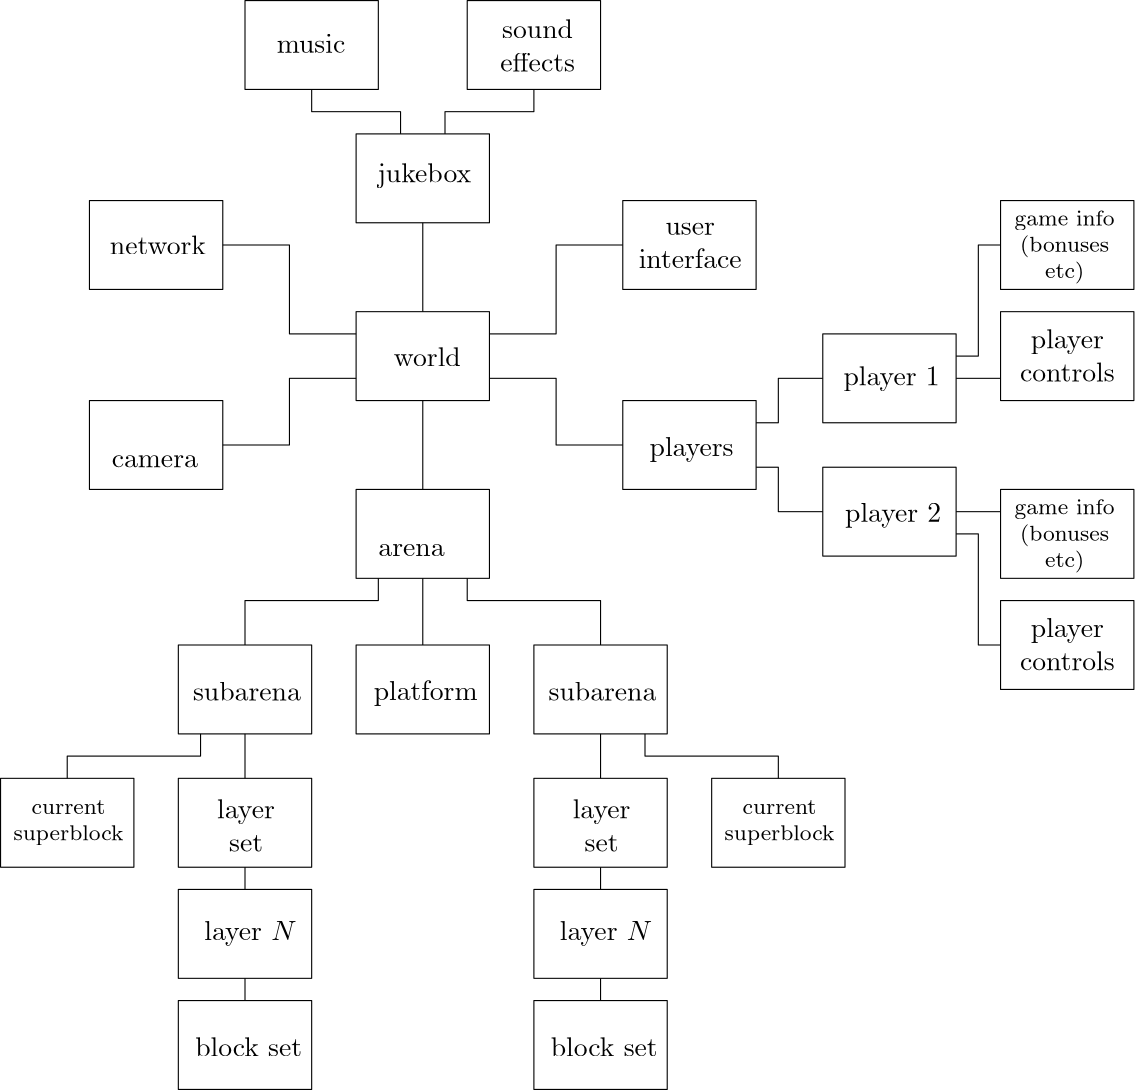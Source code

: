<?xml version="1.0"?>
<!DOCTYPE ipe SYSTEM "ipe.dtd">
<ipe version="70005" creator="Ipe 7.1.2">
<info created="D:20130303120440" modified="D:20130303121906"/>
<ipestyle name="userConfig">
<symbol name="arrow/arc(spx)">
<path stroke="sym-stroke" fill="sym-stroke" pen="sym-pen">
0 0 m
-1 0.333 l
-1 -0.333 l
h
</path>
</symbol>
<symbol name="arrow/farc(spx)">
<path stroke="sym-stroke" fill="white" pen="sym-pen">
0 0 m
-1 0.333 l
-1 -0.333 l
h
</path>
</symbol>
<symbol name="mark/circle(sx)" transformations="translations">
<path fill="sym-stroke">
0.6 0 0 0.6 0 0 e
0.4 0 0 0.4 0 0 e
</path>
</symbol>
<symbol name="mark/disk(sx)" transformations="translations">
<path fill="sym-stroke">
0.6 0 0 0.6 0 0 e
</path>
</symbol>
<symbol name="mark/fdisk(sfx)" transformations="translations">
<group>
<path fill="sym-fill">
0.5 0 0 0.5 0 0 e
</path>
<path fill="sym-stroke" fillrule="eofill">
0.6 0 0 0.6 0 0 e
0.4 0 0 0.4 0 0 e
</path>
</group>
</symbol>
<symbol name="mark/box(sx)" transformations="translations">
<path fill="sym-stroke" fillrule="eofill">
-0.6 -0.6 m
0.6 -0.6 l
0.6 0.6 l
-0.6 0.6 l
h
-0.4 -0.4 m
0.4 -0.4 l
0.4 0.4 l
-0.4 0.4 l
h
</path>
</symbol>
<symbol name="mark/square(sx)" transformations="translations">
<path fill="sym-stroke">
-0.6 -0.6 m
0.6 -0.6 l
0.6 0.6 l
-0.6 0.6 l
h
</path>
</symbol>
<symbol name="mark/fsquare(sfx)" transformations="translations">
<group>
<path fill="sym-fill">
-0.5 -0.5 m
0.5 -0.5 l
0.5 0.5 l
-0.5 0.5 l
h
</path>
<path fill="sym-stroke" fillrule="eofill">
-0.6 -0.6 m
0.6 -0.6 l
0.6 0.6 l
-0.6 0.6 l
h
-0.4 -0.4 m
0.4 -0.4 l
0.4 0.4 l
-0.4 0.4 l
h
</path>
</group>
</symbol>
<symbol name="mark/cross(sx)" transformations="translations">
<group>
<path fill="sym-stroke">
-0.43 -0.57 m
0.57 0.43 l
0.43 0.57 l
-0.57 -0.43 l
h
</path>
<path fill="sym-stroke">
-0.43 0.57 m
0.57 -0.43 l
0.43 -0.57 l
-0.57 0.43 l
h
</path>
</group>
</symbol>
<symbol name="arrow/fnormal(spx)">
<path stroke="sym-stroke" fill="white" pen="sym-pen">
0 0 m
-1 0.333 l
-1 -0.333 l
h
</path>
</symbol>
<symbol name="arrow/pointed(spx)">
<path stroke="sym-stroke" fill="sym-stroke" pen="sym-pen">
0 0 m
-1 0.333 l
-0.8 0 l
-1 -0.333 l
h
</path>
</symbol>
<symbol name="arrow/fpointed(spx)">
<path stroke="sym-stroke" fill="white" pen="sym-pen">
0 0 m
-1 0.333 l
-0.8 0 l
-1 -0.333 l
h
</path>
</symbol>
<symbol name="arrow/linear(spx)">
<path stroke="sym-stroke" pen="sym-pen">
-1 0.333 m
0 0 l
-1 -0.333 l
</path>
</symbol>
<symbol name="arrow/fdouble(spx)">
<path stroke="sym-stroke" fill="white" pen="sym-pen">
0 0 m
-1 0.333 l
-1 -0.333 l
h
-1 0 m
-2 0.333 l
-2 -0.333 l
h
</path>
</symbol>
<symbol name="arrow/double(spx)">
<path stroke="sym-stroke" fill="sym-stroke" pen="sym-pen">
0 0 m
-1 0.333 l
-1 -0.333 l
h
-1 0 m
-2 0.333 l
-2 -0.333 l
h
</path>
</symbol>
<pen name="heavier" value="0.8"/>
<pen name="fat" value="1.2"/>
<pen name="ultrafat" value="2"/>
<pen name="monstrous" value="4"/>
<symbolsize name="large" value="5"/>
<symbolsize name="small" value="2"/>
<symbolsize name="tiny" value="1.1"/>
<arrowsize name="large" value="10"/>
<arrowsize name="small" value="5"/>
<arrowsize name="tiny" value="3"/>
<color name="red" value="1 0 0"/>
<color name="green" value="0 1 0"/>
<color name="blue" value="0 0 1"/>
<color name="yellow" value="1 1 0"/>
<color name="orange" value="1 0.647 0"/>
<color name="gold" value="1 0.843 0"/>
<color name="purple" value="0.627 0.125 0.941"/>
<color name="gray" value="0.745"/>
<color name="brown" value="0.647 0.165 0.165"/>
<color name="navy" value="0 0 0.502"/>
<color name="pink" value="1 0.753 0.796"/>
<color name="seagreen" value="0.18 0.545 0.341"/>
<color name="turquoise" value="0.251 0.878 0.816"/>
<color name="violet" value="0.933 0.51 0.933"/>
<color name="darkblue" value="0 0 0.545"/>
<color name="darkcyan" value="0 0.545 0.545"/>
<color name="darkgray" value="0.663"/>
<color name="darkgreen" value="0 0.392 0"/>
<color name="darkmagenta" value="0.545 0 0.545"/>
<color name="darkorange" value="1 0.549 0"/>
<color name="darkred" value="0.545 0 0"/>
<color name="lightblue" value="0.678 0.847 0.902"/>
<color name="lightcyan" value="0.878 1 1"/>
<color name="lightgray" value="0.827"/>
<color name="lightgreen" value="0.565 0.933 0.565"/>
<color name="lightyellow" value="1 1 0.878"/>
<dashstyle name="dashed" value="[4] 0"/>
<dashstyle name="dotted" value="[1 3] 0"/>
<dashstyle name="dash dotted" value="[4 2 1 2] 0"/>
<dashstyle name="dash dot dotted" value="[4 2 1 2 1 2] 0"/>
<textsize name="large" value="\large"/>
<textsize name="Large" value="\Large"/>
<textsize name="LARGE" value="\LARGE"/>
<textsize name="huge" value="\huge"/>
<textsize name="Huge" value="\Huge"/>
<textsize name="small" value="\small"/>
<textsize name="footnote" value="\footnotesize"/>
<textsize name="tiny" value="\tiny"/>
<textstyle name="center" begin="\begin{center}" end="\end{center}"/>
<textstyle name="itemize" begin="\begin{itemize}" end="\end{itemize}"/>
<textstyle name="item" begin="\begin{itemize}\item{}" end="\end{itemize}"/>
<gridsize name="4 pts" value="4"/>
<gridsize name="8 pts (~3 mm)" value="8"/>
<gridsize name="16 pts (~6 mm)" value="16"/>
<gridsize name="32 pts (~12 mm)" value="32"/>
<gridsize name="10 pts (~3.5 mm)" value="10"/>
<gridsize name="20 pts (~7 mm)" value="20"/>
<gridsize name="14 pts (~5 mm)" value="14"/>
<gridsize name="28 pts (~10 mm)" value="28"/>
<gridsize name="56 pts (~20 mm)" value="56"/>
<anglesize name="90 deg" value="90"/>
<anglesize name="60 deg" value="60"/>
<anglesize name="45 deg" value="45"/>
<anglesize name="30 deg" value="30"/>
<anglesize name="22.5 deg" value="22.5"/>
<opacity name="50%" value="0.5"/>
<gradient name="linear" type="axial" coords="75 0 400 0" extend="yes">
 <stop offset="0" color="1 0.4 0"/>
 <stop offset="0.35" color="1 0.4 0"/>
 <stop offset="0.95" color="0 0 1"/>
 <stop offset="1" color="0 0 1"/>
</gradient>
<tiling name="falling" angle="-60" step="4" width="1"/>
<tiling name="rising" angle="30" step="4" width="1"/>
</ipestyle>
<ipestyle name="basic">
<symbol name="arrow/arc(spx)">
<path stroke="sym-stroke" fill="sym-stroke" pen="sym-pen">
0 0 m
-1 0.333 l
-1 -0.333 l
h
</path>
</symbol>
<symbol name="arrow/farc(spx)">
<path stroke="sym-stroke" fill="white" pen="sym-pen">
0 0 m
-1 0.333 l
-1 -0.333 l
h
</path>
</symbol>
<symbol name="mark/circle(sx)" transformations="translations">
<path fill="sym-stroke">
0.6 0 0 0.6 0 0 e
0.4 0 0 0.4 0 0 e
</path>
</symbol>
<symbol name="mark/disk(sx)" transformations="translations">
<path fill="sym-stroke">
0.6 0 0 0.6 0 0 e
</path>
</symbol>
<symbol name="mark/fdisk(sfx)" transformations="translations">
<group>
<path fill="sym-fill">
0.5 0 0 0.5 0 0 e
</path>
<path fill="sym-stroke" fillrule="eofill">
0.6 0 0 0.6 0 0 e
0.4 0 0 0.4 0 0 e
</path>
</group>
</symbol>
<symbol name="mark/box(sx)" transformations="translations">
<path fill="sym-stroke" fillrule="eofill">
-0.6 -0.6 m
0.6 -0.6 l
0.6 0.6 l
-0.6 0.6 l
h
-0.4 -0.4 m
0.4 -0.4 l
0.4 0.4 l
-0.4 0.4 l
h
</path>
</symbol>
<symbol name="mark/square(sx)" transformations="translations">
<path fill="sym-stroke">
-0.6 -0.6 m
0.6 -0.6 l
0.6 0.6 l
-0.6 0.6 l
h
</path>
</symbol>
<symbol name="mark/fsquare(sfx)" transformations="translations">
<group>
<path fill="sym-fill">
-0.5 -0.5 m
0.5 -0.5 l
0.5 0.5 l
-0.5 0.5 l
h
</path>
<path fill="sym-stroke" fillrule="eofill">
-0.6 -0.6 m
0.6 -0.6 l
0.6 0.6 l
-0.6 0.6 l
h
-0.4 -0.4 m
0.4 -0.4 l
0.4 0.4 l
-0.4 0.4 l
h
</path>
</group>
</symbol>
<symbol name="mark/cross(sx)" transformations="translations">
<group>
<path fill="sym-stroke">
-0.43 -0.57 m
0.57 0.43 l
0.43 0.57 l
-0.57 -0.43 l
h
</path>
<path fill="sym-stroke">
-0.43 0.57 m
0.57 -0.43 l
0.43 -0.57 l
-0.57 0.43 l
h
</path>
</group>
</symbol>
<symbol name="arrow/fnormal(spx)">
<path stroke="sym-stroke" fill="white" pen="sym-pen">
0 0 m
-1 0.333 l
-1 -0.333 l
h
</path>
</symbol>
<symbol name="arrow/pointed(spx)">
<path stroke="sym-stroke" fill="sym-stroke" pen="sym-pen">
0 0 m
-1 0.333 l
-0.8 0 l
-1 -0.333 l
h
</path>
</symbol>
<symbol name="arrow/fpointed(spx)">
<path stroke="sym-stroke" fill="white" pen="sym-pen">
0 0 m
-1 0.333 l
-0.8 0 l
-1 -0.333 l
h
</path>
</symbol>
<symbol name="arrow/linear(spx)">
<path stroke="sym-stroke" pen="sym-pen">
-1 0.333 m
0 0 l
-1 -0.333 l
</path>
</symbol>
<symbol name="arrow/fdouble(spx)">
<path stroke="sym-stroke" fill="white" pen="sym-pen">
0 0 m
-1 0.333 l
-1 -0.333 l
h
-1 0 m
-2 0.333 l
-2 -0.333 l
h
</path>
</symbol>
<symbol name="arrow/double(spx)">
<path stroke="sym-stroke" fill="sym-stroke" pen="sym-pen">
0 0 m
-1 0.333 l
-1 -0.333 l
h
-1 0 m
-2 0.333 l
-2 -0.333 l
h
</path>
</symbol>
<pen name="heavier" value="0.8"/>
<pen name="fat" value="1.2"/>
<pen name="ultrafat" value="2"/>
<symbolsize name="large" value="5"/>
<symbolsize name="small" value="2"/>
<symbolsize name="tiny" value="1.1"/>
<arrowsize name="large" value="10"/>
<arrowsize name="small" value="5"/>
<arrowsize name="tiny" value="3"/>
<color name="red" value="1 0 0"/>
<color name="green" value="0 1 0"/>
<color name="blue" value="0 0 1"/>
<color name="yellow" value="1 1 0"/>
<color name="orange" value="1 0.647 0"/>
<color name="gold" value="1 0.843 0"/>
<color name="purple" value="0.627 0.125 0.941"/>
<color name="gray" value="0.745"/>
<color name="brown" value="0.647 0.165 0.165"/>
<color name="navy" value="0 0 0.502"/>
<color name="pink" value="1 0.753 0.796"/>
<color name="seagreen" value="0.18 0.545 0.341"/>
<color name="turquoise" value="0.251 0.878 0.816"/>
<color name="violet" value="0.933 0.51 0.933"/>
<color name="darkblue" value="0 0 0.545"/>
<color name="darkcyan" value="0 0.545 0.545"/>
<color name="darkgray" value="0.663"/>
<color name="darkgreen" value="0 0.392 0"/>
<color name="darkmagenta" value="0.545 0 0.545"/>
<color name="darkorange" value="1 0.549 0"/>
<color name="darkred" value="0.545 0 0"/>
<color name="lightblue" value="0.678 0.847 0.902"/>
<color name="lightcyan" value="0.878 1 1"/>
<color name="lightgray" value="0.827"/>
<color name="lightgreen" value="0.565 0.933 0.565"/>
<color name="lightyellow" value="1 1 0.878"/>
<dashstyle name="dashed" value="[4] 0"/>
<dashstyle name="dotted" value="[1 3] 0"/>
<dashstyle name="dash dotted" value="[4 2 1 2] 0"/>
<dashstyle name="dash dot dotted" value="[4 2 1 2 1 2] 0"/>
<textsize name="large" value="\large"/>
<textsize name="Large" value="\Large"/>
<textsize name="LARGE" value="\LARGE"/>
<textsize name="huge" value="\huge"/>
<textsize name="Huge" value="\Huge"/>
<textsize name="small" value="\small"/>
<textsize name="footnote" value="\footnotesize"/>
<textsize name="tiny" value="\tiny"/>
<textstyle name="center" begin="\begin{center}" end="\end{center}"/>
<textstyle name="itemize" begin="\begin{itemize}" end="\end{itemize}"/>
<textstyle name="item" begin="\begin{itemize}\item{}" end="\end{itemize}"/>
<gridsize name="4 pts" value="4"/>
<gridsize name="8 pts (~3 mm)" value="8"/>
<gridsize name="16 pts (~6 mm)" value="16"/>
<gridsize name="32 pts (~12 mm)" value="32"/>
<gridsize name="10 pts (~3.5 mm)" value="10"/>
<gridsize name="20 pts (~7 mm)" value="20"/>
<gridsize name="14 pts (~5 mm)" value="14"/>
<gridsize name="28 pts (~10 mm)" value="28"/>
<gridsize name="56 pts (~20 mm)" value="56"/>
<anglesize name="90 deg" value="90"/>
<anglesize name="60 deg" value="60"/>
<anglesize name="45 deg" value="45"/>
<anglesize name="30 deg" value="30"/>
<anglesize name="22.5 deg" value="22.5"/>
<tiling name="falling" angle="-60" step="4" width="1"/>
<tiling name="rising" angle="30" step="4" width="1"/>
</ipestyle>
<page>
<layer name="alpha"/>
<view layers="alpha" active="alpha"/>
<path layer="alpha" matrix="1 0 0 1 -128 -168" stroke="black">
248 704 m
248 672 l
296 672 l
296 704 l
h
</path>
<text matrix="1 0 0 1 260.038 -70.2334" transformations="translations" pos="224 768" stroke="black" type="minipage" width="40" height="11.924" depth="6.95" valign="top" style="center">player controls</text>
<text matrix="1 0 0 1 112 -64" transformations="translations" pos="48 712" stroke="black" type="label" width="31.023" height="4.289" depth="0" valign="baseline">camera</text>
<text matrix="1 0 0 1 37.5776 -27.609" transformations="translations" pos="224 712" stroke="black" type="label" width="24.104" height="6.918" depth="0" valign="baseline">world</text>
<text matrix="1 0 0 1 12.2652 8" transformations="translations" pos="336 728" stroke="black" type="minipage" width="40" height="10.615" depth="5.63" valign="top" style="center">user interface</text>
<text matrix="1 0 0 1 31.3438 60.5933" transformations="translations" pos="128 664" stroke="black" type="label" width="34.62" height="6.918" depth="0" valign="baseline">network</text>
<text matrix="1 0 0 1 23.6719 78.5618" transformations="translations" pos="232 672" stroke="black" type="label" width="33.762" height="6.926" depth="1.93" valign="baseline">jukebox</text>
<text matrix="1 0 0 1 -44.5933 181.249" transformations="translations" pos="264 616" stroke="black" type="label" width="24.685" height="6.654" depth="0" valign="baseline">music</text>
<text matrix="1 0 0 1 -14.6876 185.312" transformations="translations" pos="312 624" stroke="black" type="minipage" width="32" height="11.924" depth="6.95" valign="top" style="center">sound effects</text>
<text matrix="1 0 0 1 -30.3595 -3.9371" transformations="translations" pos="384 656" stroke="black" type="label" width="30.248" height="6.926" depth="1.93" valign="baseline">players</text>
<text matrix="1 0 0 1 56 16" transformations="translations" pos="200 600" stroke="black" type="label" width="23.827" height="4.289" depth="0" valign="baseline">arena</text>
<text matrix="1 0 0 1 88.348 -47.4903" transformations="translations" pos="104 576" stroke="black" type="minipage" width="32" height="11.924" depth="6.95" valign="top" style="center">layer set</text>
<text matrix="1 0 0 1 35.0462 4.56393" transformations="translations" pos="448 736" stroke="black" type="minipage" width="40" height="15.706" depth="10.75" valign="top" size="footnote" style="center">game info (bonuses etc)</text>
<text matrix="1 0 0 1 -66.7306 3.99288" transformations="translations" pos="256 560" stroke="black" type="label" width="38.827" height="6.918" depth="0" valign="baseline">subarena</text>
<text matrix="1 0 0 1 -131.562 8.05578" transformations="translations" pos="256 520" stroke="black" type="minipage" width="40" height="10.447" depth="5.47" valign="top" size="footnote" style="center">current superblock</text>
<text matrix="1 0 0 1 -38.6678 5.75913" transformations="translations" pos="232 472" stroke="black" type="label" width="33.195" height="6.926" depth="1.93" valign="baseline">layer $N$</text>
<text matrix="1 0 0 1 -49.9487 -20.0836" transformations="translations" pos="240 456" stroke="black" type="label" width="38.522" height="6.918" depth="0" valign="baseline">block set</text>
<text matrix="1 0 0 1 -113.667 12.1853" transformations="translations" pos="368 552" stroke="black" type="label" width="37.388" height="6.926" depth="1.93" valign="baseline">platform</text>
<text matrix="1 0 0 1 39.458 21.5232" transformations="translations" pos="384 656" stroke="black" type="label" width="34.62" height="6.926" depth="1.93" valign="baseline">player 1</text>
<text matrix="1 0 0 1 40.0155 -27.5921" transformations="translations" pos="384 656" stroke="black" type="label" width="34.62" height="6.926" depth="1.93" valign="baseline">player 2</text>
<path stroke="black">
248 704 m
248 672 l
296 672 l
296 704 l
h
</path>
<path matrix="1 0 0 1 0 64" stroke="black">
248 704 m
248 672 l
296 672 l
296 704 l
h
</path>
<path matrix="1 0 0 1 -40 112" stroke="black">
248 704 m
248 672 l
296 672 l
296 704 l
h
</path>
<path matrix="1 0 0 1 40 112" stroke="black">
248 704 m
248 672 l
296 672 l
296 704 l
h
</path>
<path matrix="1 0 0 1 -96 40" stroke="black">
248 704 m
248 672 l
296 672 l
296 704 l
h
</path>
<path matrix="1 0 0 1 -96 -32" stroke="black">
248 704 m
248 672 l
296 672 l
296 704 l
h
</path>
<path matrix="1 0 0 1 0 -64" stroke="black">
248 704 m
248 672 l
296 672 l
296 704 l
h
</path>
<path matrix="1 0 0 1 96 -32" stroke="black">
248 704 m
248 672 l
296 672 l
296 704 l
h
</path>
<path matrix="1 0 0 1 96 40" stroke="black">
248 704 m
248 672 l
296 672 l
296 704 l
h
</path>
<path matrix="1 0 0 1 0 -120" stroke="black">
248 704 m
248 672 l
296 672 l
296 704 l
h
</path>
<path matrix="1 0 0 1 -64 -120" stroke="black">
248 704 m
248 672 l
296 672 l
296 704 l
h
</path>
<path matrix="1 0 0 1 168 -8" stroke="black">
248 704 m
248 672 l
296 672 l
296 704 l
h
</path>
<path matrix="1 0 0 1 168 -56" stroke="black">
248 704 m
248 672 l
296 672 l
296 704 l
h
</path>
<path matrix="1 0 0 1 -64 -168" stroke="black">
248 704 m
248 672 l
296 672 l
296 704 l
h
</path>
<path matrix="1 0 0 1 -64 -208" stroke="black">
248 704 m
248 672 l
296 672 l
296 704 l
h
</path>
<path matrix="1 0 0 1 -64 -248" stroke="black">
248 704 m
248 672 l
296 672 l
296 704 l
h
</path>
<path matrix="1 0 0 1 232 40" stroke="black">
248 704 m
248 672 l
296 672 l
296 704 l
h
</path>
<path matrix="1 0 0 1 232 0" stroke="black">
248 704 m
248 672 l
296 672 l
296 704 l
h
</path>
<path matrix="1 0 0 1 232 -64" stroke="black">
248 704 m
248 672 l
296 672 l
296 704 l
h
</path>
<path matrix="1 0 0 1 232 -104" stroke="black">
248 704 m
248 672 l
296 672 l
296 704 l
h
</path>
<text matrix="1 0 0 1 260.038 -174.233" transformations="translations" pos="224 768" stroke="black" type="minipage" width="40" height="11.924" depth="6.95" valign="top" style="center">player controls</text>
<text matrix="1 0 0 1 35.0462 -99.4361" transformations="translations" pos="448 736" stroke="black" type="minipage" width="40" height="15.706" depth="10.75" valign="top" size="footnote" style="center">game info (bonuses etc)</text>
<text matrix="1 0 0 1 216.348 -47.4903" transformations="translations" pos="104 576" stroke="black" type="minipage" width="32" height="11.924" depth="6.95" valign="top" style="center">layer set</text>
<text matrix="1 0 0 1 61.2694 3.99288" transformations="translations" pos="256 560" stroke="black" type="label" width="38.827" height="6.918" depth="0" valign="baseline">subarena</text>
<text matrix="1 0 0 1 89.3322 5.75913" transformations="translations" pos="232 472" stroke="black" type="label" width="33.195" height="6.926" depth="1.93" valign="baseline">layer $N$</text>
<text matrix="1 0 0 1 78.0513 -20.0836" transformations="translations" pos="240 456" stroke="black" type="label" width="38.522" height="6.918" depth="0" valign="baseline">block set</text>
<path matrix="1 0 0 1 64 -120" stroke="black">
248 704 m
248 672 l
296 672 l
296 704 l
h
</path>
<path matrix="1 0 0 1 64 -168" stroke="black">
248 704 m
248 672 l
296 672 l
296 704 l
h
</path>
<path matrix="1 0 0 1 64 -208" stroke="black">
248 704 m
248 672 l
296 672 l
296 704 l
h
</path>
<path matrix="1 0 0 1 64 -248" stroke="black">
248 704 m
248 672 l
296 672 l
296 704 l
h
</path>
<path matrix="1 0 0 1 128 -168" stroke="black">
248 704 m
248 672 l
296 672 l
296 704 l
h
</path>
<text matrix="1 0 0 1 124.438 8.05578" transformations="translations" pos="256 520" stroke="black" type="minipage" width="40" height="10.447" depth="5.47" valign="top" size="footnote" style="center">current superblock</text>
<path stroke="black">
272 736 m
272 704 l
</path>
<path stroke="black">
232 784 m
232 776 l
264 776 l
264 768 l
</path>
<path stroke="black">
280 768 m
280 776 l
312 776 l
312 784 l
</path>
<path stroke="black">
248 696 m
224 696 l
224 728 l
200 728 l
</path>
<path stroke="black">
296 696 m
320 696 l
320 728 l
344 728 l
</path>
<path stroke="black">
296 680 m
320 680 l
320 656 l
344 656 l
</path>
<path stroke="black">
392 664 m
400 664 l
400 680 l
416 680 l
</path>
<path stroke="black">
392 648 m
400 648 l
400 632 l
416 632 l
</path>
<path stroke="black">
464 688 m
472 688 l
472 728 l
480 728 l
</path>
<path stroke="black">
464 680 m
480 680 l
</path>
<path stroke="black">
464 632 m
480 632 l
</path>
<path stroke="black">
464 624 m
472 624 l
472 584 l
480 584 l
</path>
<path stroke="black">
272 672 m
272 640 l
</path>
<path stroke="black">
248 680 m
224 680 l
224 656 l
200 656 l
</path>
<path stroke="black">
272 608 m
272 584 l
</path>
<path stroke="black">
256 608 m
256 600 l
208 600 l
208 584 l
</path>
<path stroke="black">
288 608 m
288 600 l
336 600 l
336 584 l
</path>
<path stroke="black">
208 552 m
208 536 l
</path>
<path stroke="black">
192 552 m
192 544 l
144 544 l
144 536 l
</path>
<path stroke="black">
352 552 m
352 544 l
400 544 l
400 536 l
</path>
<path stroke="black">
336 552 m
336 536 l
</path>
<path stroke="black">
336 504 m
336 496 l
</path>
<path stroke="black">
336 464 m
336 456 l
</path>
<path matrix="1 0 0 1 -128 0" stroke="black">
336 504 m
336 496 l
</path>
<path matrix="1 0 0 1 -128 0" stroke="black">
336 464 m
336 456 l
</path>
</page>
</ipe>
